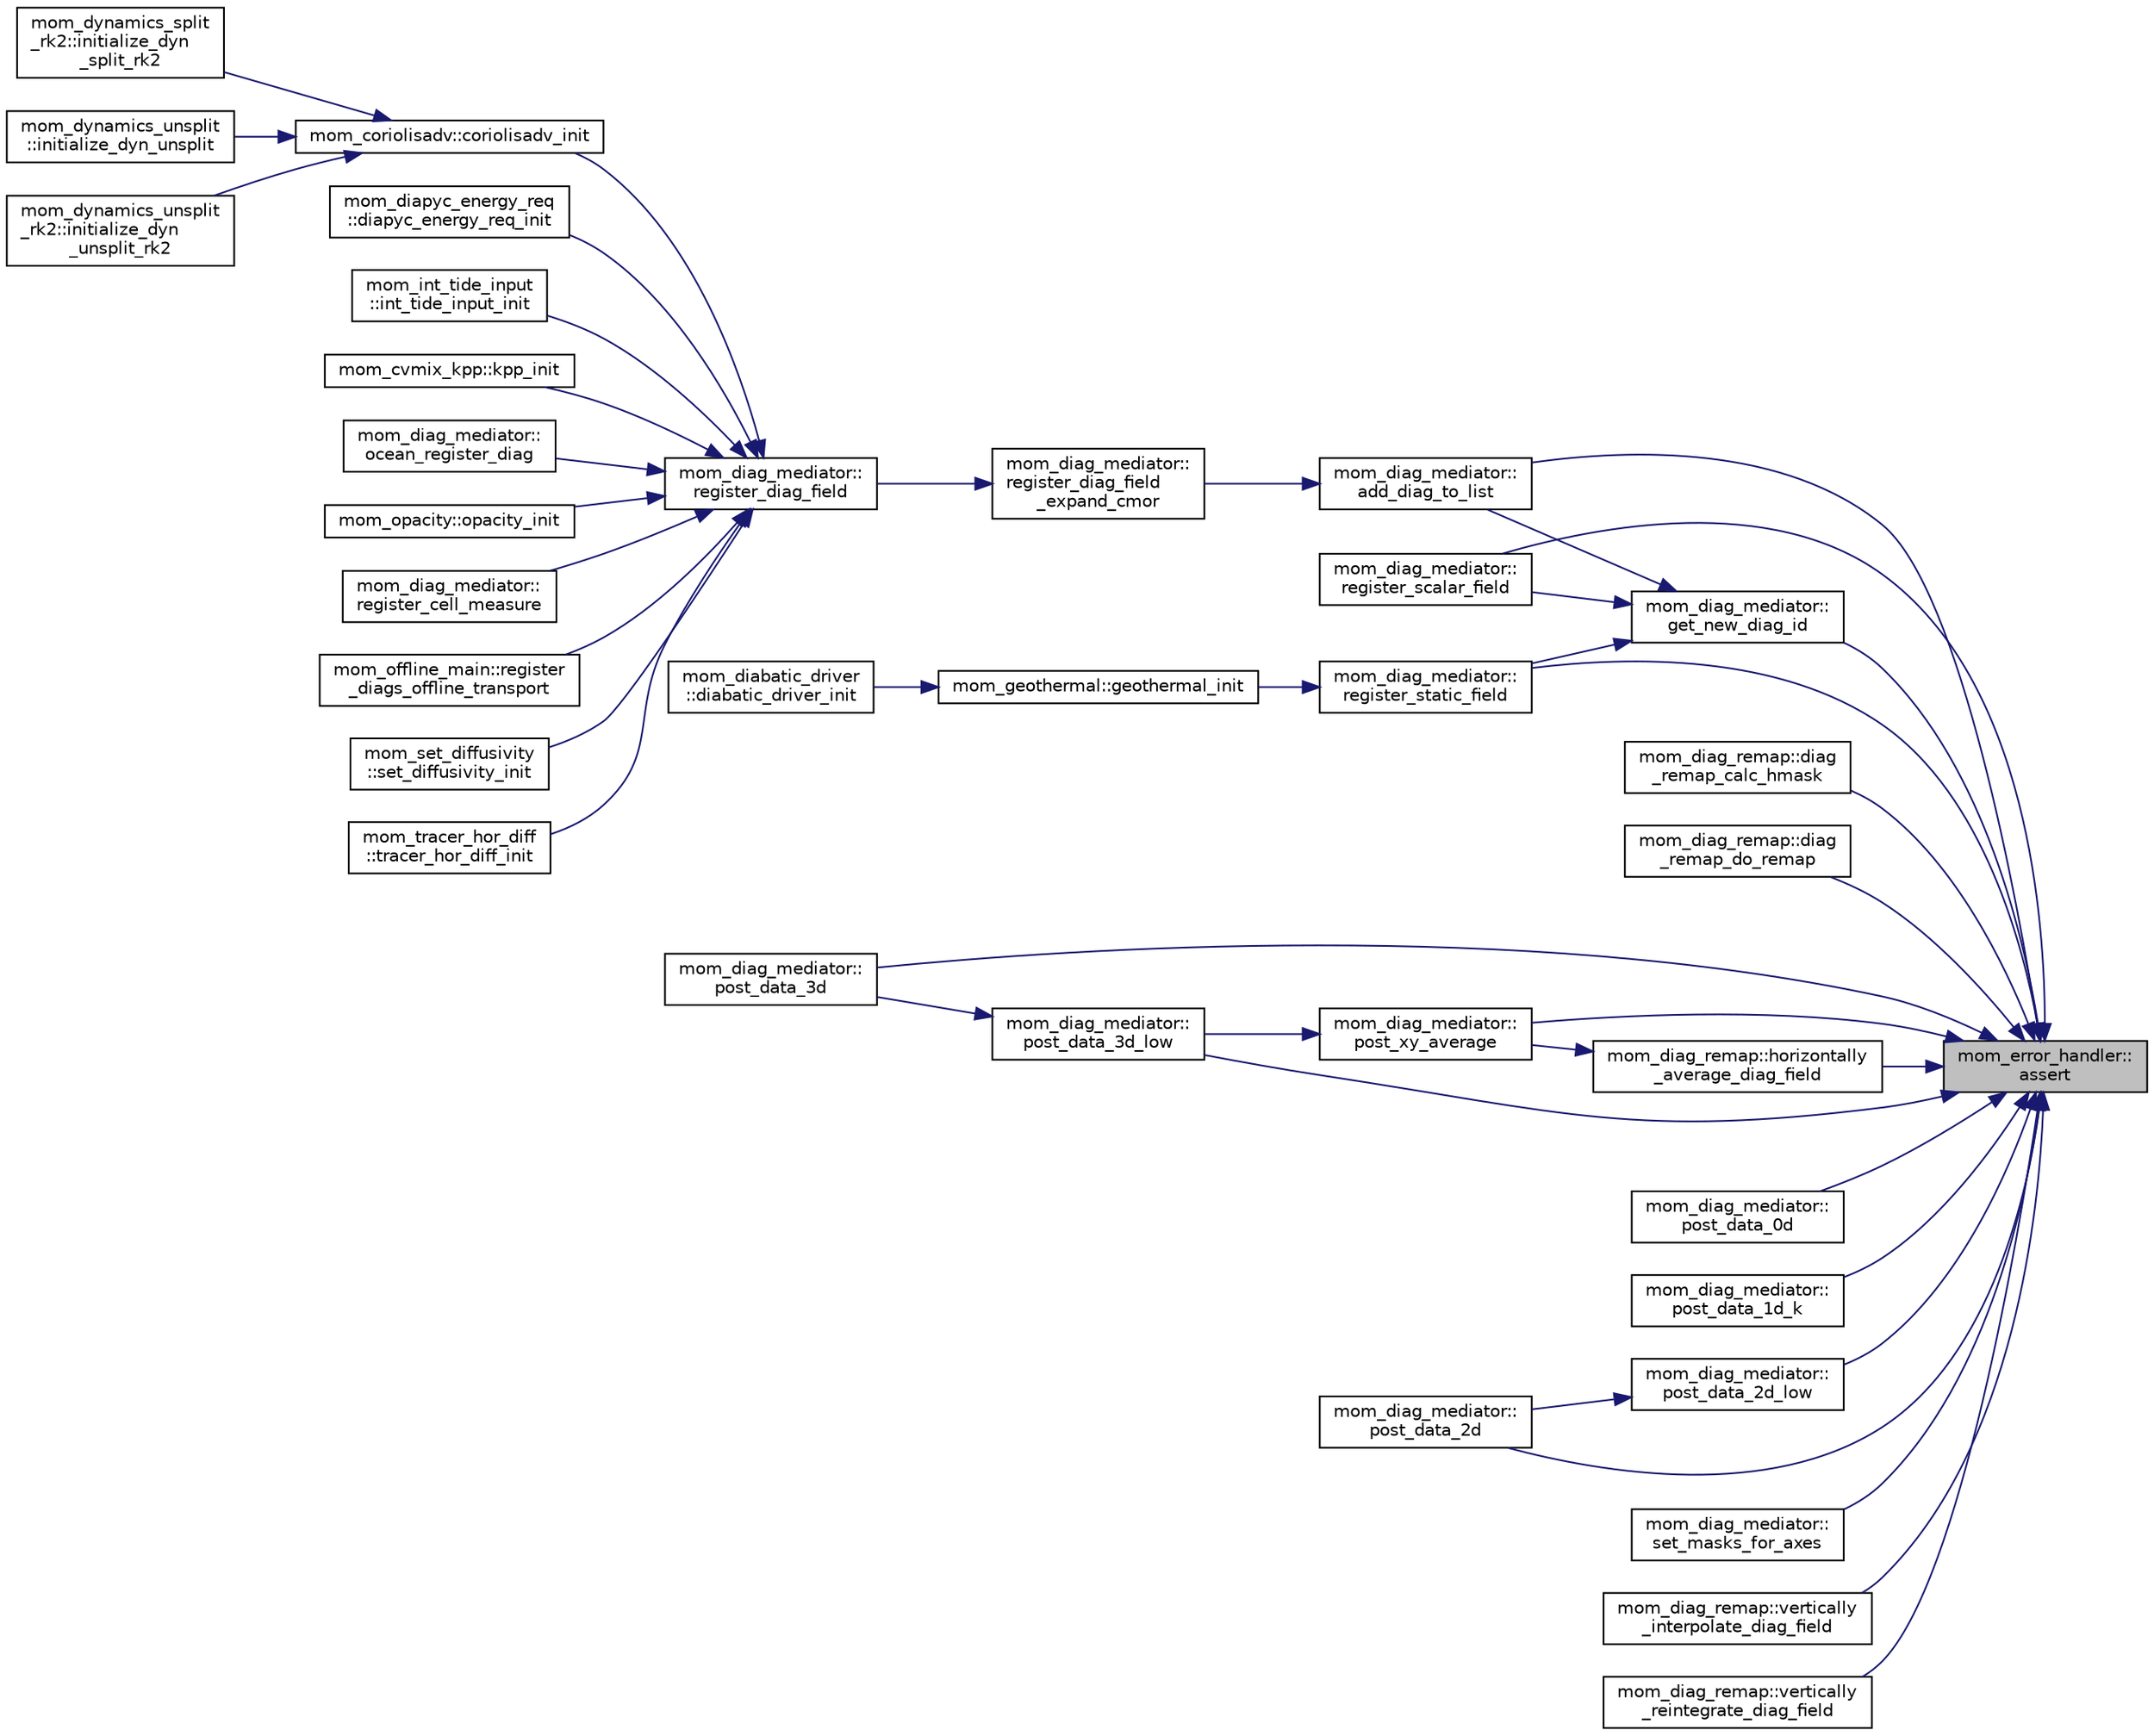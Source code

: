 digraph "mom_error_handler::assert"
{
 // INTERACTIVE_SVG=YES
 // LATEX_PDF_SIZE
  edge [fontname="Helvetica",fontsize="10",labelfontname="Helvetica",labelfontsize="10"];
  node [fontname="Helvetica",fontsize="10",shape=record];
  rankdir="RL";
  Node1 [label="mom_error_handler::\lassert",height=0.2,width=0.4,color="black", fillcolor="grey75", style="filled", fontcolor="black",tooltip="Issues a FATAL error if the assertion fails, i.e. the first argument is false."];
  Node1 -> Node2 [dir="back",color="midnightblue",fontsize="10",style="solid",fontname="Helvetica"];
  Node2 [label="mom_diag_mediator::\ladd_diag_to_list",height=0.2,width=0.4,color="black", fillcolor="white", style="filled",URL="$namespacemom__diag__mediator.html#a8415b33a337b1fbc7535688eca85ab37",tooltip="Create a diagnostic type and attached to list."];
  Node2 -> Node3 [dir="back",color="midnightblue",fontsize="10",style="solid",fontname="Helvetica"];
  Node3 [label="mom_diag_mediator::\lregister_diag_field\l_expand_cmor",height=0.2,width=0.4,color="black", fillcolor="white", style="filled",URL="$namespacemom__diag__mediator.html#ae50b35cba800ac5fd8975929fd2b9f4a",tooltip="Returns True if either the native or CMOr version of the diagnostic were registered...."];
  Node3 -> Node4 [dir="back",color="midnightblue",fontsize="10",style="solid",fontname="Helvetica"];
  Node4 [label="mom_diag_mediator::\lregister_diag_field",height=0.2,width=0.4,color="black", fillcolor="white", style="filled",URL="$namespacemom__diag__mediator.html#ada491446bf7216fe101e6b0f6ed551e1",tooltip="Returns the \"diag_mediator\" handle for a group (native, CMOR, z-coord, ...) of diagnostics derived fr..."];
  Node4 -> Node5 [dir="back",color="midnightblue",fontsize="10",style="solid",fontname="Helvetica"];
  Node5 [label="mom_coriolisadv::coriolisadv_init",height=0.2,width=0.4,color="black", fillcolor="white", style="filled",URL="$namespacemom__coriolisadv.html#ae021ac8de3b3510ca4552314ec9e1a9a",tooltip="Initializes the control structure for coriolisadv_cs."];
  Node5 -> Node6 [dir="back",color="midnightblue",fontsize="10",style="solid",fontname="Helvetica"];
  Node6 [label="mom_dynamics_split\l_rk2::initialize_dyn\l_split_rk2",height=0.2,width=0.4,color="black", fillcolor="white", style="filled",URL="$namespacemom__dynamics__split__rk2.html#aa9a0a027754d3ca2d49f3993bc64b1b7",tooltip="This subroutine initializes all of the variables that are used by this dynamic core,..."];
  Node5 -> Node7 [dir="back",color="midnightblue",fontsize="10",style="solid",fontname="Helvetica"];
  Node7 [label="mom_dynamics_unsplit\l::initialize_dyn_unsplit",height=0.2,width=0.4,color="black", fillcolor="white", style="filled",URL="$namespacemom__dynamics__unsplit.html#a60f13a45463d31749046a7908a5a589e",tooltip="Initialize parameters and allocate memory associated with the unsplit dynamics module."];
  Node5 -> Node8 [dir="back",color="midnightblue",fontsize="10",style="solid",fontname="Helvetica"];
  Node8 [label="mom_dynamics_unsplit\l_rk2::initialize_dyn\l_unsplit_rk2",height=0.2,width=0.4,color="black", fillcolor="white", style="filled",URL="$namespacemom__dynamics__unsplit__rk2.html#a1e1bea48a35b64c87b5b9d0965378592",tooltip="Initialize parameters and allocate memory associated with the unsplit RK2 dynamics module."];
  Node4 -> Node9 [dir="back",color="midnightblue",fontsize="10",style="solid",fontname="Helvetica"];
  Node9 [label="mom_diapyc_energy_req\l::diapyc_energy_req_init",height=0.2,width=0.4,color="black", fillcolor="white", style="filled",URL="$namespacemom__diapyc__energy__req.html#a63b127bfd78461d8df3449591792b224",tooltip="Initialize parameters and allocate memory associated with the diapycnal energy requirement module."];
  Node4 -> Node10 [dir="back",color="midnightblue",fontsize="10",style="solid",fontname="Helvetica"];
  Node10 [label="mom_int_tide_input\l::int_tide_input_init",height=0.2,width=0.4,color="black", fillcolor="white", style="filled",URL="$namespacemom__int__tide__input.html#a134b589adde1907265c096afdb9a23b8",tooltip="Initializes the data related to the internal tide input module."];
  Node4 -> Node11 [dir="back",color="midnightblue",fontsize="10",style="solid",fontname="Helvetica"];
  Node11 [label="mom_cvmix_kpp::kpp_init",height=0.2,width=0.4,color="black", fillcolor="white", style="filled",URL="$namespacemom__cvmix__kpp.html#ada767f6da63b74348a7461eb1d12c5d6",tooltip="Initialize the CVMix KPP module and set up diagnostics Returns True if KPP is to be used,..."];
  Node4 -> Node12 [dir="back",color="midnightblue",fontsize="10",style="solid",fontname="Helvetica"];
  Node12 [label="mom_diag_mediator::\locean_register_diag",height=0.2,width=0.4,color="black", fillcolor="white", style="filled",URL="$namespacemom__diag__mediator.html#a21267e25d12fa3e5d2540d2a299d2d2c",tooltip="Registers a diagnostic using the information encapsulated in the vardesc type argument and returns an..."];
  Node4 -> Node13 [dir="back",color="midnightblue",fontsize="10",style="solid",fontname="Helvetica"];
  Node13 [label="mom_opacity::opacity_init",height=0.2,width=0.4,color="black", fillcolor="white", style="filled",URL="$namespacemom__opacity.html#a39fce7bd33a469e3e9fe7cfeb51825b5",tooltip="This routine initalizes the opacity module, including an optics_type."];
  Node4 -> Node14 [dir="back",color="midnightblue",fontsize="10",style="solid",fontname="Helvetica"];
  Node14 [label="mom_diag_mediator::\lregister_cell_measure",height=0.2,width=0.4,color="black", fillcolor="white", style="filled",URL="$namespacemom__diag__mediator.html#a820eb49d3acf041c630ce1373bef799e",tooltip="Sets a handle inside diagnostics mediator to associate 3d cell measures."];
  Node4 -> Node15 [dir="back",color="midnightblue",fontsize="10",style="solid",fontname="Helvetica"];
  Node15 [label="mom_offline_main::register\l_diags_offline_transport",height=0.2,width=0.4,color="black", fillcolor="white", style="filled",URL="$namespacemom__offline__main.html#a0adf88ec8f84684573c1bafd91b22cf6",tooltip="Initialize additional diagnostics required for offline tracer transport."];
  Node4 -> Node16 [dir="back",color="midnightblue",fontsize="10",style="solid",fontname="Helvetica"];
  Node16 [label="mom_set_diffusivity\l::set_diffusivity_init",height=0.2,width=0.4,color="black", fillcolor="white", style="filled",URL="$namespacemom__set__diffusivity.html#a99cccff4bd9b753e86e50f1a188c3283",tooltip=" "];
  Node4 -> Node17 [dir="back",color="midnightblue",fontsize="10",style="solid",fontname="Helvetica"];
  Node17 [label="mom_tracer_hor_diff\l::tracer_hor_diff_init",height=0.2,width=0.4,color="black", fillcolor="white", style="filled",URL="$namespacemom__tracer__hor__diff.html#a9e3ff6d371746132cea51d96a7f02e7f",tooltip="Initialize lateral tracer diffusion module."];
  Node1 -> Node18 [dir="back",color="midnightblue",fontsize="10",style="solid",fontname="Helvetica"];
  Node18 [label="mom_diag_remap::diag\l_remap_calc_hmask",height=0.2,width=0.4,color="black", fillcolor="white", style="filled",URL="$namespacemom__diag__remap.html#a5b0f7f8140918d3567bcc568cda0932e",tooltip="Calculate masks for target grid."];
  Node1 -> Node19 [dir="back",color="midnightblue",fontsize="10",style="solid",fontname="Helvetica"];
  Node19 [label="mom_diag_remap::diag\l_remap_do_remap",height=0.2,width=0.4,color="black", fillcolor="white", style="filled",URL="$namespacemom__diag__remap.html#ac004e8411a2391dd4fff667714d7a539",tooltip="Remap diagnostic field to alternative vertical grid."];
  Node1 -> Node20 [dir="back",color="midnightblue",fontsize="10",style="solid",fontname="Helvetica"];
  Node20 [label="mom_diag_mediator::\lget_new_diag_id",height=0.2,width=0.4,color="black", fillcolor="white", style="filled",URL="$namespacemom__diag__mediator.html#a3f7442639213320f7429e2288a79fda2",tooltip="Returns a new diagnostic id, it may be necessary to expand the diagnostics array."];
  Node20 -> Node2 [dir="back",color="midnightblue",fontsize="10",style="solid",fontname="Helvetica"];
  Node20 -> Node21 [dir="back",color="midnightblue",fontsize="10",style="solid",fontname="Helvetica"];
  Node21 [label="mom_diag_mediator::\lregister_scalar_field",height=0.2,width=0.4,color="black", fillcolor="white", style="filled",URL="$namespacemom__diag__mediator.html#afb4254e1cfbbcfc43028f14915173f80",tooltip=" "];
  Node20 -> Node22 [dir="back",color="midnightblue",fontsize="10",style="solid",fontname="Helvetica"];
  Node22 [label="mom_diag_mediator::\lregister_static_field",height=0.2,width=0.4,color="black", fillcolor="white", style="filled",URL="$namespacemom__diag__mediator.html#a87fa69b9e2ba3205756d93e1e13e1dc7",tooltip="Registers a static diagnostic, returning an integer handle."];
  Node22 -> Node23 [dir="back",color="midnightblue",fontsize="10",style="solid",fontname="Helvetica"];
  Node23 [label="mom_geothermal::geothermal_init",height=0.2,width=0.4,color="black", fillcolor="white", style="filled",URL="$namespacemom__geothermal.html#a0abbb7953860e3357bbd3d35f46fd851",tooltip="Initialize parameters and allocate memory associated with the geothermal heating module."];
  Node23 -> Node24 [dir="back",color="midnightblue",fontsize="10",style="solid",fontname="Helvetica"];
  Node24 [label="mom_diabatic_driver\l::diabatic_driver_init",height=0.2,width=0.4,color="black", fillcolor="white", style="filled",URL="$namespacemom__diabatic__driver.html#a51d273bae7e5d2217fa5498620532888",tooltip="This routine initializes the diabatic driver module."];
  Node1 -> Node25 [dir="back",color="midnightblue",fontsize="10",style="solid",fontname="Helvetica"];
  Node25 [label="mom_diag_remap::horizontally\l_average_diag_field",height=0.2,width=0.4,color="black", fillcolor="white", style="filled",URL="$namespacemom__diag__remap.html#a0b4fc9c68477bcf276740e63785c701b",tooltip="Horizontally average field."];
  Node25 -> Node26 [dir="back",color="midnightblue",fontsize="10",style="solid",fontname="Helvetica"];
  Node26 [label="mom_diag_mediator::\lpost_xy_average",height=0.2,width=0.4,color="black", fillcolor="white", style="filled",URL="$namespacemom__diag__mediator.html#ab41a1779c5edb50aa7256477cef952ae",tooltip="Post the horizontally area-averaged diagnostic."];
  Node26 -> Node27 [dir="back",color="midnightblue",fontsize="10",style="solid",fontname="Helvetica"];
  Node27 [label="mom_diag_mediator::\lpost_data_3d_low",height=0.2,width=0.4,color="black", fillcolor="white", style="filled",URL="$namespacemom__diag__mediator.html#ae11cae949c3f8cf68d2c70f656aa9c54",tooltip="Make a real 3-d array diagnostic available for averaging or output using a diag_type instead of an in..."];
  Node27 -> Node28 [dir="back",color="midnightblue",fontsize="10",style="solid",fontname="Helvetica"];
  Node28 [label="mom_diag_mediator::\lpost_data_3d",height=0.2,width=0.4,color="black", fillcolor="white", style="filled",URL="$namespacemom__diag__mediator.html#a70116fa6034dcf977a8bdcb4d81f9207",tooltip="Make a real 3-d array diagnostic available for averaging or output."];
  Node1 -> Node29 [dir="back",color="midnightblue",fontsize="10",style="solid",fontname="Helvetica"];
  Node29 [label="mom_diag_mediator::\lpost_data_0d",height=0.2,width=0.4,color="black", fillcolor="white", style="filled",URL="$namespacemom__diag__mediator.html#ab98d892c30de2ee865416e519eacfd79",tooltip="Make a real scalar diagnostic available for averaging or output."];
  Node1 -> Node30 [dir="back",color="midnightblue",fontsize="10",style="solid",fontname="Helvetica"];
  Node30 [label="mom_diag_mediator::\lpost_data_1d_k",height=0.2,width=0.4,color="black", fillcolor="white", style="filled",URL="$namespacemom__diag__mediator.html#ab5b75b68fa1742ce312c371f4b2c6ac1",tooltip="Make a real 1-d array diagnostic available for averaging or output."];
  Node1 -> Node31 [dir="back",color="midnightblue",fontsize="10",style="solid",fontname="Helvetica"];
  Node31 [label="mom_diag_mediator::\lpost_data_2d",height=0.2,width=0.4,color="black", fillcolor="white", style="filled",URL="$namespacemom__diag__mediator.html#a2b87038d2cfd2f6709ecb9f4481e0e75",tooltip="Make a real 2-d array diagnostic available for averaging or output."];
  Node1 -> Node32 [dir="back",color="midnightblue",fontsize="10",style="solid",fontname="Helvetica"];
  Node32 [label="mom_diag_mediator::\lpost_data_2d_low",height=0.2,width=0.4,color="black", fillcolor="white", style="filled",URL="$namespacemom__diag__mediator.html#a633c4a461809f5843ac522616db8f382",tooltip="Make a real 2-d array diagnostic available for averaging or output using a diag_type instead of an in..."];
  Node32 -> Node31 [dir="back",color="midnightblue",fontsize="10",style="solid",fontname="Helvetica"];
  Node1 -> Node28 [dir="back",color="midnightblue",fontsize="10",style="solid",fontname="Helvetica"];
  Node1 -> Node27 [dir="back",color="midnightblue",fontsize="10",style="solid",fontname="Helvetica"];
  Node1 -> Node26 [dir="back",color="midnightblue",fontsize="10",style="solid",fontname="Helvetica"];
  Node1 -> Node21 [dir="back",color="midnightblue",fontsize="10",style="solid",fontname="Helvetica"];
  Node1 -> Node22 [dir="back",color="midnightblue",fontsize="10",style="solid",fontname="Helvetica"];
  Node1 -> Node33 [dir="back",color="midnightblue",fontsize="10",style="solid",fontname="Helvetica"];
  Node33 [label="mom_diag_mediator::\lset_masks_for_axes",height=0.2,width=0.4,color="black", fillcolor="white", style="filled",URL="$namespacemom__diag__mediator.html#a19d8a5e2782eb57ab3d7824028fafd56",tooltip="set_masks_for_axes sets up the 2d and 3d masks for diagnostics using the current grid recorded after ..."];
  Node1 -> Node34 [dir="back",color="midnightblue",fontsize="10",style="solid",fontname="Helvetica"];
  Node34 [label="mom_diag_remap::vertically\l_interpolate_diag_field",height=0.2,width=0.4,color="black", fillcolor="white", style="filled",URL="$namespacemom__diag__remap.html#a1cca70d5101d28badb1ea1608c72191f",tooltip="Vertically interpolate diagnostic field to alternative vertical grid."];
  Node1 -> Node35 [dir="back",color="midnightblue",fontsize="10",style="solid",fontname="Helvetica"];
  Node35 [label="mom_diag_remap::vertically\l_reintegrate_diag_field",height=0.2,width=0.4,color="black", fillcolor="white", style="filled",URL="$namespacemom__diag__remap.html#a123c7b7093ec2c3c304024184c3c7287",tooltip="Vertically re-grid an already vertically-integrated diagnostic field to alternative vertical grid."];
}
